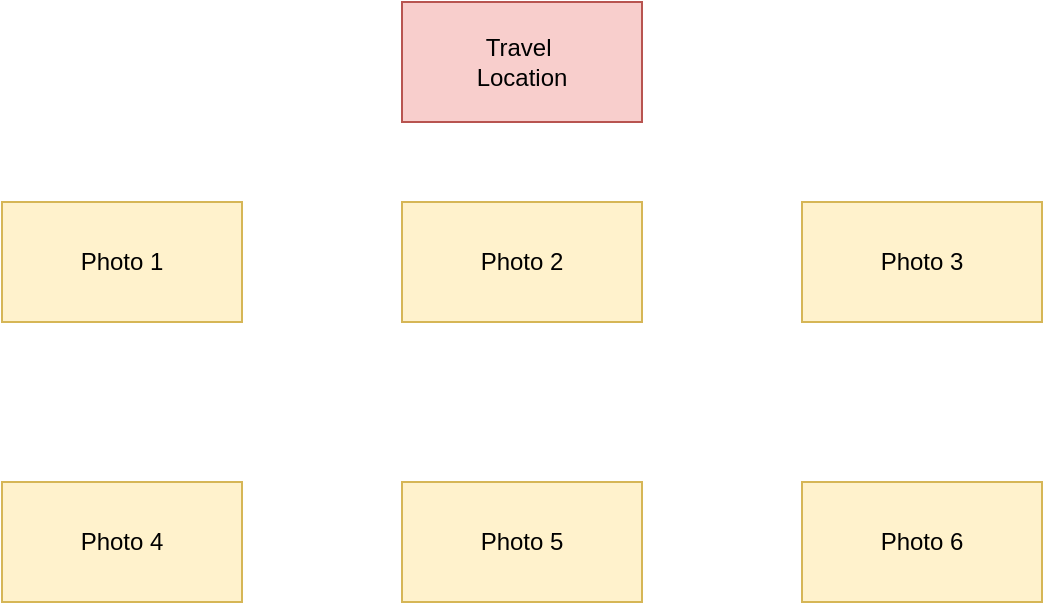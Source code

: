<mxfile version="14.6.9" type="device"><diagram id="prtHgNgQTEPvFCAcTncT" name="Page-1"><mxGraphModel dx="762" dy="468" grid="1" gridSize="10" guides="1" tooltips="1" connect="1" arrows="1" fold="1" page="1" pageScale="1" pageWidth="827" pageHeight="1169" math="0" shadow="0"><root><mxCell id="0"/><mxCell id="1" parent="0"/><mxCell id="z6vapXMDe2_Q2DAIG2Wn-2" value="Travel&amp;nbsp;&lt;br&gt;Location" style="rounded=0;whiteSpace=wrap;html=1;fillColor=#f8cecc;strokeColor=#b85450;" parent="1" vertex="1"><mxGeometry x="360" y="80" width="120" height="60" as="geometry"/></mxCell><mxCell id="z6vapXMDe2_Q2DAIG2Wn-3" value="Photo 2" style="rounded=0;whiteSpace=wrap;html=1;fillColor=#fff2cc;strokeColor=#d6b656;" parent="1" vertex="1"><mxGeometry x="360" y="180" width="120" height="60" as="geometry"/></mxCell><mxCell id="z6vapXMDe2_Q2DAIG2Wn-4" value="Photo 1" style="rounded=0;whiteSpace=wrap;html=1;fillColor=#fff2cc;strokeColor=#d6b656;" parent="1" vertex="1"><mxGeometry x="160" y="180" width="120" height="60" as="geometry"/></mxCell><mxCell id="z6vapXMDe2_Q2DAIG2Wn-6" value="Photo 3" style="rounded=0;whiteSpace=wrap;html=1;fillColor=#fff2cc;strokeColor=#d6b656;" parent="1" vertex="1"><mxGeometry x="560" y="180" width="120" height="60" as="geometry"/></mxCell><mxCell id="z6vapXMDe2_Q2DAIG2Wn-8" value="Photo 4" style="rounded=0;whiteSpace=wrap;html=1;fillColor=#fff2cc;strokeColor=#d6b656;" parent="1" vertex="1"><mxGeometry x="160" y="320" width="120" height="60" as="geometry"/></mxCell><mxCell id="z6vapXMDe2_Q2DAIG2Wn-10" value="Photo 5" style="rounded=0;whiteSpace=wrap;html=1;fillColor=#fff2cc;strokeColor=#d6b656;" parent="1" vertex="1"><mxGeometry x="360" y="320" width="120" height="60" as="geometry"/></mxCell><mxCell id="z6vapXMDe2_Q2DAIG2Wn-12" value="Photo 6" style="rounded=0;whiteSpace=wrap;html=1;fillColor=#fff2cc;strokeColor=#d6b656;" parent="1" vertex="1"><mxGeometry x="560" y="320" width="120" height="60" as="geometry"/></mxCell></root></mxGraphModel></diagram></mxfile>